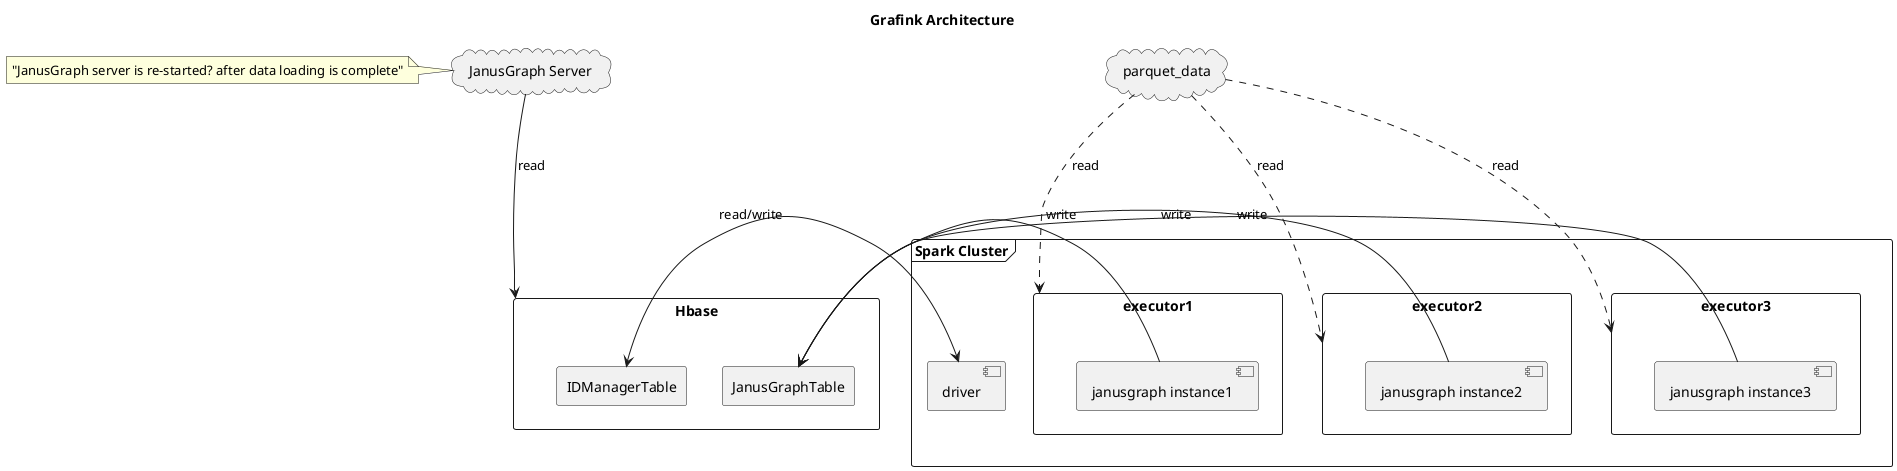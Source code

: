 @startuml
title Grafink Architecture
frame "Spark Cluster" as scluster {
  component [driver] as driver
  rectangle executor1 as exec1 {
     [janusgraph instance1] as in1
  }
  rectangle executor2 as exec2 {
    [janusgraph instance2] as in2
  }
  rectangle executor3 as exec3 {
     [janusgraph instance3] as in3
  }
}

cloud "JanusGraph Server" as jg {
}

rectangle "Hbase" as hbase {
  rectangle JanusGraphTable {
  }
  rectangle IDManagerTable {
  }
}

cloud parquet_data {

}

note left of jg: "JanusGraph server is re-started? after data loading is complete"

parquet_data -[hidden]--> hbase
jg -[hidden]--> hbase

parquet_data .> exec1: read
parquet_data .> exec2: read
parquet_data .> exec3: read

in1 -> JanusGraphTable: write
in2 -> JanusGraphTable: write
in3 -> JanusGraphTable: write

jg -> hbase: read

IDManagerTable <-> driver: read/write

@enduml
